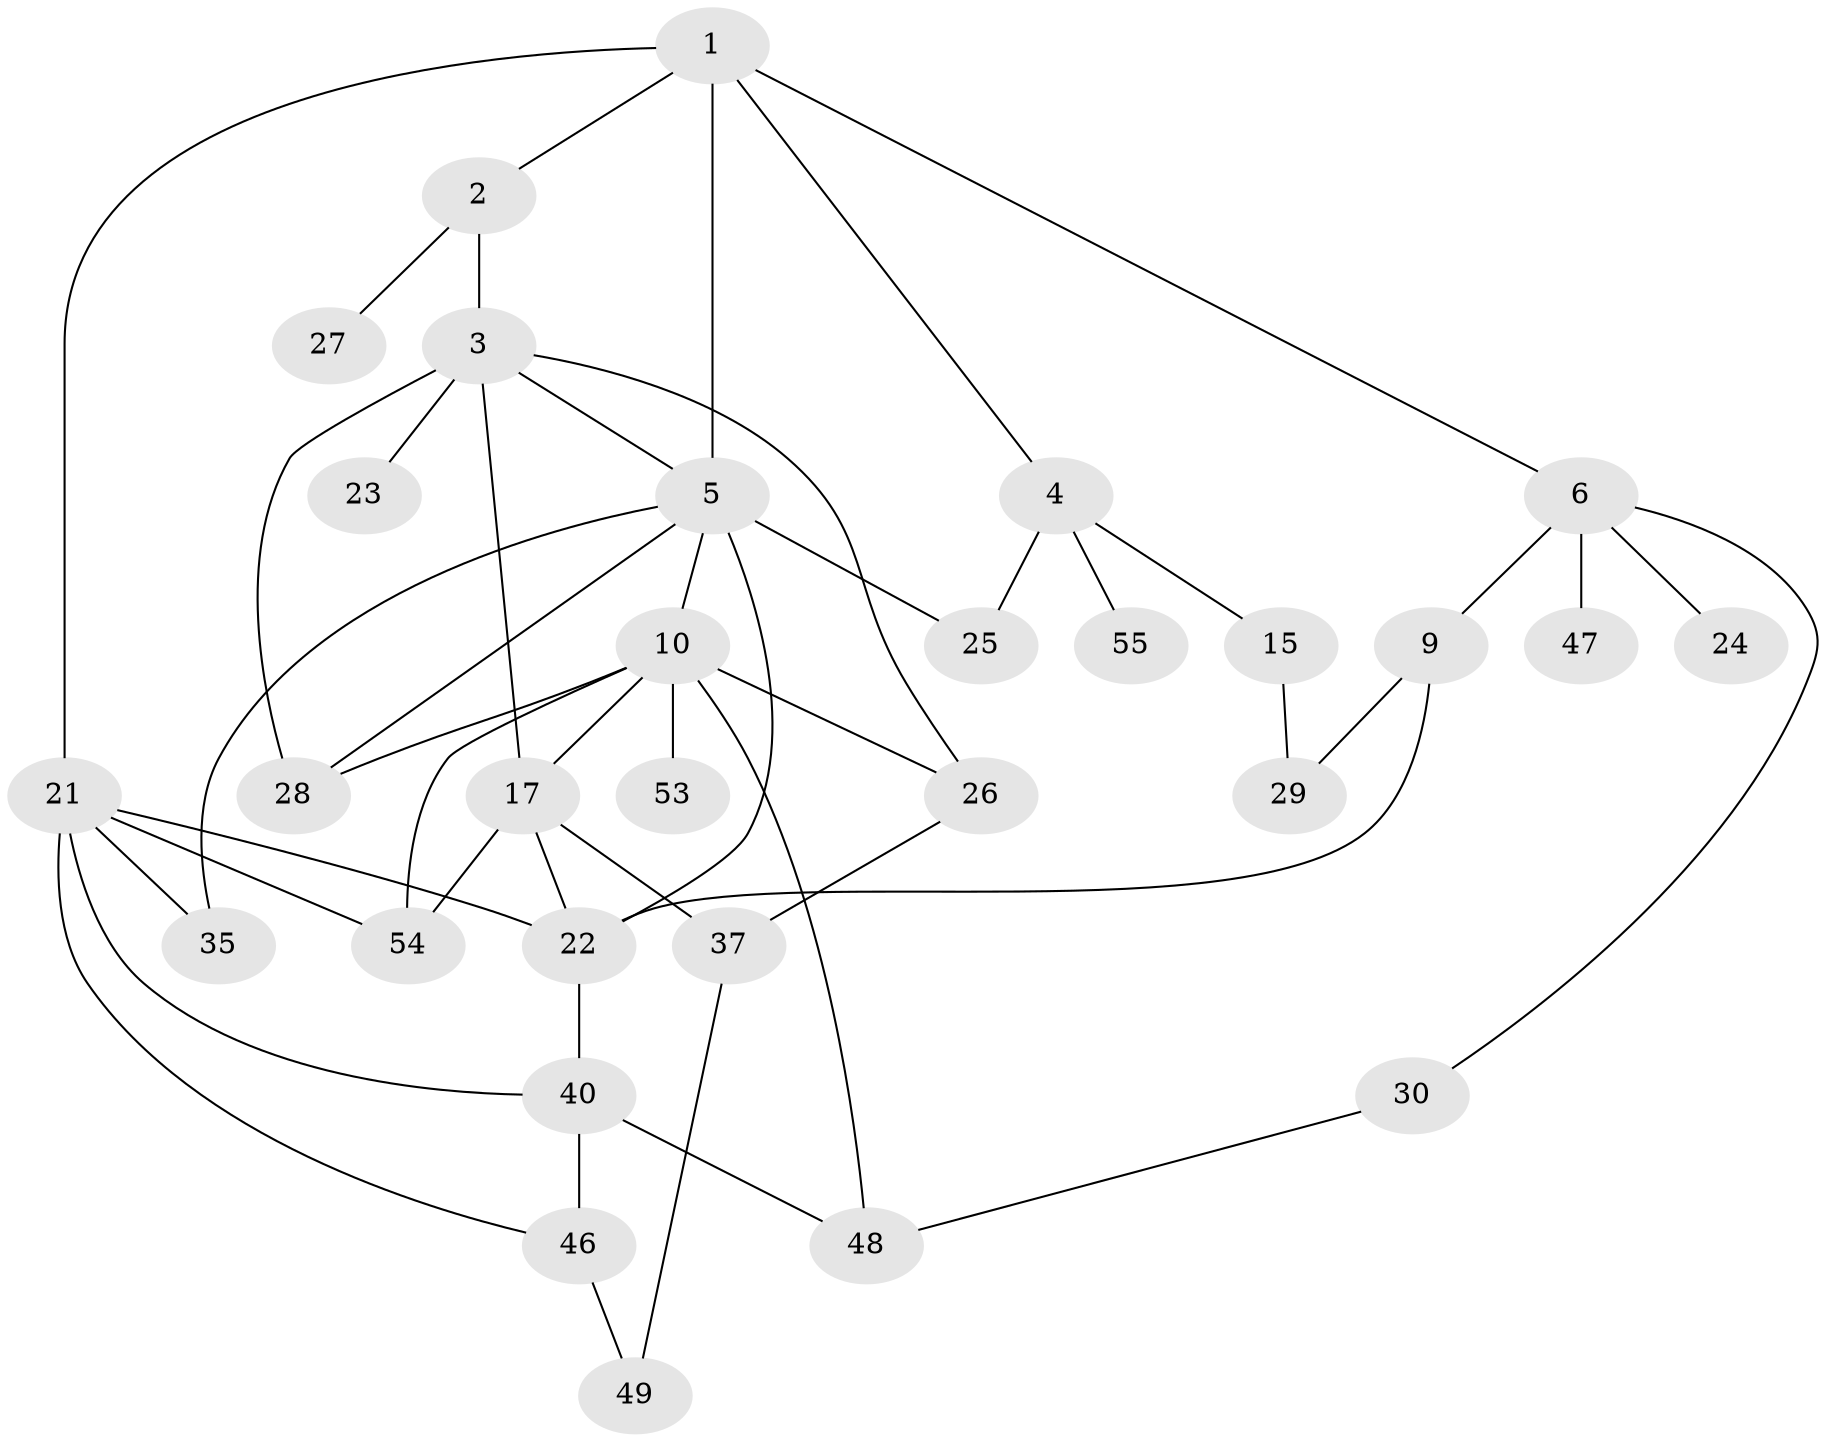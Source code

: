 // original degree distribution, {6: 0.06666666666666667, 4: 0.15, 2: 0.31666666666666665, 1: 0.16666666666666666, 3: 0.25, 5: 0.03333333333333333, 7: 0.016666666666666666}
// Generated by graph-tools (version 1.1) at 2025/13/03/09/25 04:13:22]
// undirected, 30 vertices, 48 edges
graph export_dot {
graph [start="1"]
  node [color=gray90,style=filled];
  1;
  2;
  3 [super="+7"];
  4;
  5 [super="+60+8+18"];
  6 [super="+13+11"];
  9 [super="+14"];
  10 [super="+16"];
  15 [super="+44+42"];
  17 [super="+20"];
  21 [super="+39+56"];
  22 [super="+38+50"];
  23;
  24;
  25;
  26 [super="+34"];
  27;
  28 [super="+31"];
  29 [super="+36"];
  30;
  35;
  37 [super="+51"];
  40 [super="+45"];
  46;
  47;
  48;
  49 [super="+57"];
  53 [super="+58"];
  54;
  55;
  1 -- 2;
  1 -- 4;
  1 -- 5 [weight=2];
  1 -- 6;
  1 -- 21;
  2 -- 3 [weight=2];
  2 -- 27;
  3 -- 17 [weight=2];
  3 -- 5;
  3 -- 23;
  3 -- 26;
  3 -- 28;
  4 -- 15;
  4 -- 25;
  4 -- 55;
  5 -- 10;
  5 -- 22 [weight=3];
  5 -- 35;
  5 -- 25;
  5 -- 28;
  6 -- 9;
  6 -- 24;
  6 -- 47;
  6 -- 30;
  9 -- 22;
  9 -- 29;
  10 -- 26;
  10 -- 28;
  10 -- 48;
  10 -- 17;
  10 -- 53;
  10 -- 54;
  15 -- 29;
  17 -- 54;
  17 -- 37;
  17 -- 22;
  21 -- 22 [weight=2];
  21 -- 54;
  21 -- 40;
  21 -- 35;
  21 -- 46;
  22 -- 40;
  26 -- 37;
  30 -- 48;
  37 -- 49;
  40 -- 48;
  40 -- 46;
  46 -- 49;
}

